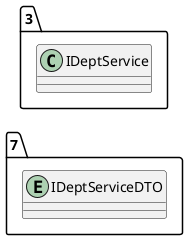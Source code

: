 @startuml 
allow_mixing
left to right direction
package "7"{
entity IDeptServiceDTO

}
package "3"{
class IDeptService
}
@enduml